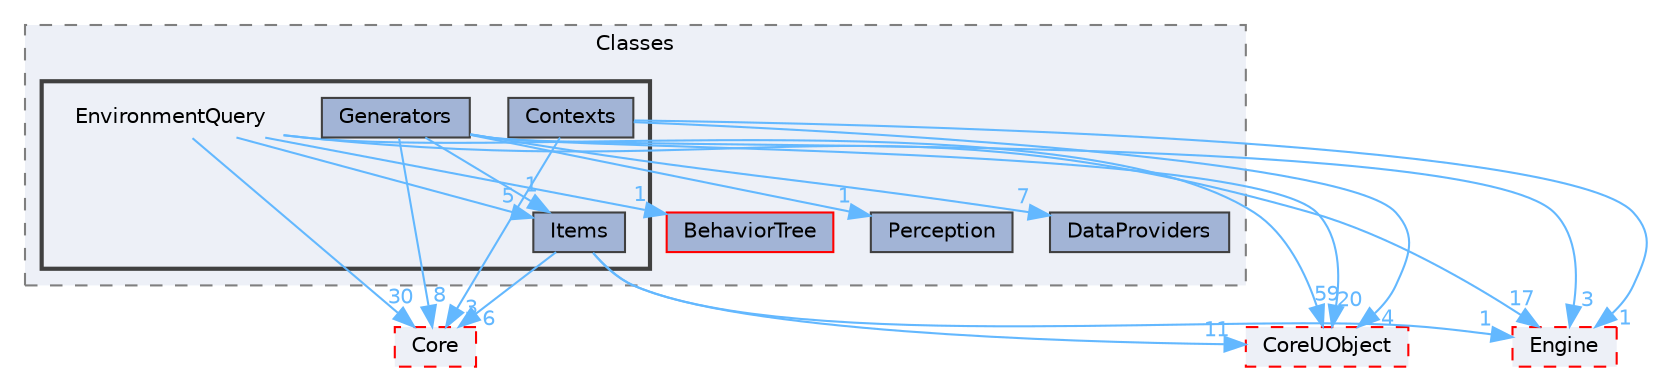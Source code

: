 digraph "EnvironmentQuery"
{
 // INTERACTIVE_SVG=YES
 // LATEX_PDF_SIZE
  bgcolor="transparent";
  edge [fontname=Helvetica,fontsize=10,labelfontname=Helvetica,labelfontsize=10];
  node [fontname=Helvetica,fontsize=10,shape=box,height=0.2,width=0.4];
  compound=true
  subgraph clusterdir_58ee3d7d5042bd001a8353b8ed6e5782 {
    graph [ bgcolor="#edf0f7", pencolor="grey50", label="Classes", fontname=Helvetica,fontsize=10 style="filled,dashed", URL="dir_58ee3d7d5042bd001a8353b8ed6e5782.html",tooltip=""]
  dir_0571e89f44460d95857b80c0143f4385 [label="BehaviorTree", fillcolor="#a2b4d6", color="red", style="filled", URL="dir_0571e89f44460d95857b80c0143f4385.html",tooltip=""];
  dir_cc91e97eca689a06c4cd09c97e6bef3a [label="Perception", fillcolor="#a2b4d6", color="grey25", style="filled", URL="dir_cc91e97eca689a06c4cd09c97e6bef3a.html",tooltip=""];
  dir_1701b50e9862ae6397b99d671151e8d2 [label="DataProviders", fillcolor="#a2b4d6", color="grey25", style="filled", URL="dir_1701b50e9862ae6397b99d671151e8d2.html",tooltip=""];
  subgraph clusterdir_473bb8dd340dfc1f280928943beefbef {
    graph [ bgcolor="#edf0f7", pencolor="grey25", label="", fontname=Helvetica,fontsize=10 style="filled,bold", URL="dir_473bb8dd340dfc1f280928943beefbef.html",tooltip=""]
    dir_473bb8dd340dfc1f280928943beefbef [shape=plaintext, label="EnvironmentQuery"];
  dir_02f697602ba55ecadaab7dd7c172e80b [label="Contexts", fillcolor="#a2b4d6", color="grey25", style="filled", URL="dir_02f697602ba55ecadaab7dd7c172e80b.html",tooltip=""];
  dir_db6977aaece6526b89b088b934ce7eda [label="Generators", fillcolor="#a2b4d6", color="grey25", style="filled", URL="dir_db6977aaece6526b89b088b934ce7eda.html",tooltip=""];
  dir_7d8861e3dfd8fecdff2b68bf70272307 [label="Items", fillcolor="#a2b4d6", color="grey25", style="filled", URL="dir_7d8861e3dfd8fecdff2b68bf70272307.html",tooltip=""];
  }
  }
  dir_0e6cddcc9caa1238c7f3774224afaa45 [label="Core", fillcolor="#edf0f7", color="red", style="filled,dashed", URL="dir_0e6cddcc9caa1238c7f3774224afaa45.html",tooltip=""];
  dir_fdf6aa5c3cf3805bb958134448d60562 [label="Engine", fillcolor="#edf0f7", color="red", style="filled,dashed", URL="dir_fdf6aa5c3cf3805bb958134448d60562.html",tooltip=""];
  dir_4c499e5e32e2b4479ad7e552df73eeae [label="CoreUObject", fillcolor="#edf0f7", color="red", style="filled,dashed", URL="dir_4c499e5e32e2b4479ad7e552df73eeae.html",tooltip=""];
  dir_473bb8dd340dfc1f280928943beefbef->dir_0571e89f44460d95857b80c0143f4385 [headlabel="1", labeldistance=1.5 headhref="dir_000371_000093.html" href="dir_000371_000093.html" color="steelblue1" fontcolor="steelblue1"];
  dir_473bb8dd340dfc1f280928943beefbef->dir_0e6cddcc9caa1238c7f3774224afaa45 [headlabel="30", labeldistance=1.5 headhref="dir_000371_000266.html" href="dir_000371_000266.html" color="steelblue1" fontcolor="steelblue1"];
  dir_473bb8dd340dfc1f280928943beefbef->dir_4c499e5e32e2b4479ad7e552df73eeae [headlabel="59", labeldistance=1.5 headhref="dir_000371_000268.html" href="dir_000371_000268.html" color="steelblue1" fontcolor="steelblue1"];
  dir_473bb8dd340dfc1f280928943beefbef->dir_7d8861e3dfd8fecdff2b68bf70272307 [headlabel="5", labeldistance=1.5 headhref="dir_000371_000545.html" href="dir_000371_000545.html" color="steelblue1" fontcolor="steelblue1"];
  dir_473bb8dd340dfc1f280928943beefbef->dir_fdf6aa5c3cf3805bb958134448d60562 [headlabel="17", labeldistance=1.5 headhref="dir_000371_000366.html" href="dir_000371_000366.html" color="steelblue1" fontcolor="steelblue1"];
  dir_02f697602ba55ecadaab7dd7c172e80b->dir_0e6cddcc9caa1238c7f3774224afaa45 [headlabel="3", labeldistance=1.5 headhref="dir_000259_000266.html" href="dir_000259_000266.html" color="steelblue1" fontcolor="steelblue1"];
  dir_02f697602ba55ecadaab7dd7c172e80b->dir_4c499e5e32e2b4479ad7e552df73eeae [headlabel="4", labeldistance=1.5 headhref="dir_000259_000268.html" href="dir_000259_000268.html" color="steelblue1" fontcolor="steelblue1"];
  dir_02f697602ba55ecadaab7dd7c172e80b->dir_fdf6aa5c3cf3805bb958134448d60562 [headlabel="1", labeldistance=1.5 headhref="dir_000259_000366.html" href="dir_000259_000366.html" color="steelblue1" fontcolor="steelblue1"];
  dir_db6977aaece6526b89b088b934ce7eda->dir_0e6cddcc9caa1238c7f3774224afaa45 [headlabel="8", labeldistance=1.5 headhref="dir_000427_000266.html" href="dir_000427_000266.html" color="steelblue1" fontcolor="steelblue1"];
  dir_db6977aaece6526b89b088b934ce7eda->dir_1701b50e9862ae6397b99d671151e8d2 [headlabel="7", labeldistance=1.5 headhref="dir_000427_000294.html" href="dir_000427_000294.html" color="steelblue1" fontcolor="steelblue1"];
  dir_db6977aaece6526b89b088b934ce7eda->dir_4c499e5e32e2b4479ad7e552df73eeae [headlabel="20", labeldistance=1.5 headhref="dir_000427_000268.html" href="dir_000427_000268.html" color="steelblue1" fontcolor="steelblue1"];
  dir_db6977aaece6526b89b088b934ce7eda->dir_7d8861e3dfd8fecdff2b68bf70272307 [headlabel="1", labeldistance=1.5 headhref="dir_000427_000545.html" href="dir_000427_000545.html" color="steelblue1" fontcolor="steelblue1"];
  dir_db6977aaece6526b89b088b934ce7eda->dir_cc91e97eca689a06c4cd09c97e6bef3a [headlabel="1", labeldistance=1.5 headhref="dir_000427_000728.html" href="dir_000427_000728.html" color="steelblue1" fontcolor="steelblue1"];
  dir_db6977aaece6526b89b088b934ce7eda->dir_fdf6aa5c3cf3805bb958134448d60562 [headlabel="3", labeldistance=1.5 headhref="dir_000427_000366.html" href="dir_000427_000366.html" color="steelblue1" fontcolor="steelblue1"];
  dir_7d8861e3dfd8fecdff2b68bf70272307->dir_0e6cddcc9caa1238c7f3774224afaa45 [headlabel="6", labeldistance=1.5 headhref="dir_000545_000266.html" href="dir_000545_000266.html" color="steelblue1" fontcolor="steelblue1"];
  dir_7d8861e3dfd8fecdff2b68bf70272307->dir_4c499e5e32e2b4479ad7e552df73eeae [headlabel="11", labeldistance=1.5 headhref="dir_000545_000268.html" href="dir_000545_000268.html" color="steelblue1" fontcolor="steelblue1"];
  dir_7d8861e3dfd8fecdff2b68bf70272307->dir_fdf6aa5c3cf3805bb958134448d60562 [headlabel="1", labeldistance=1.5 headhref="dir_000545_000366.html" href="dir_000545_000366.html" color="steelblue1" fontcolor="steelblue1"];
}
